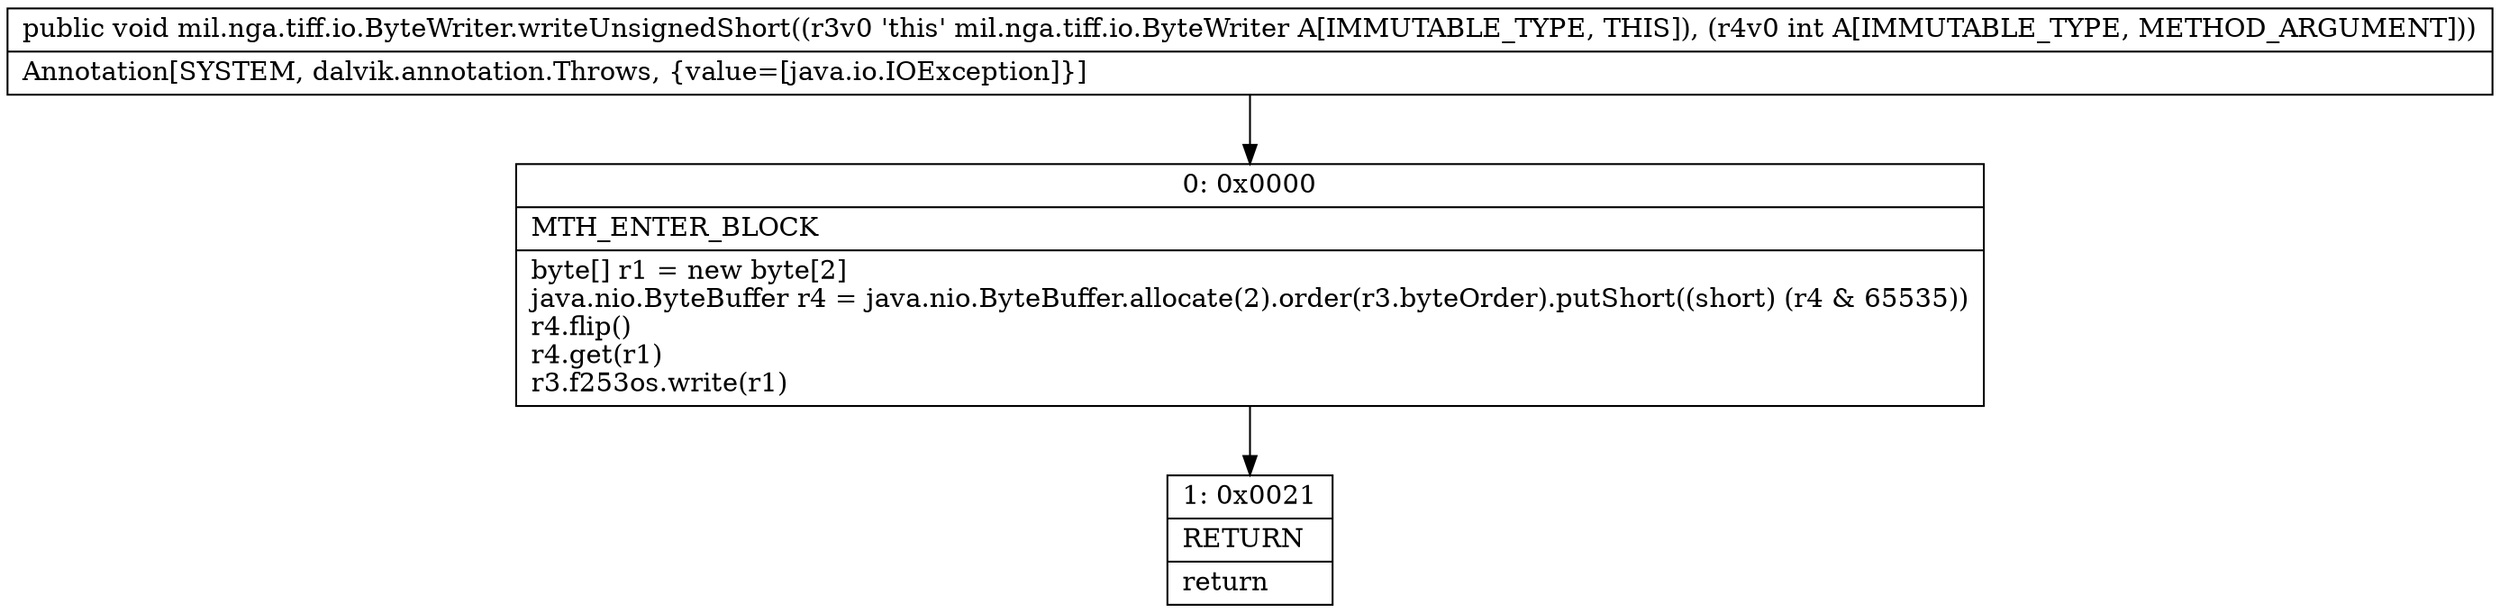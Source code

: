digraph "CFG formil.nga.tiff.io.ByteWriter.writeUnsignedShort(I)V" {
Node_0 [shape=record,label="{0\:\ 0x0000|MTH_ENTER_BLOCK\l|byte[] r1 = new byte[2]\ljava.nio.ByteBuffer r4 = java.nio.ByteBuffer.allocate(2).order(r3.byteOrder).putShort((short) (r4 & 65535))\lr4.flip()\lr4.get(r1)\lr3.f253os.write(r1)\l}"];
Node_1 [shape=record,label="{1\:\ 0x0021|RETURN\l|return\l}"];
MethodNode[shape=record,label="{public void mil.nga.tiff.io.ByteWriter.writeUnsignedShort((r3v0 'this' mil.nga.tiff.io.ByteWriter A[IMMUTABLE_TYPE, THIS]), (r4v0 int A[IMMUTABLE_TYPE, METHOD_ARGUMENT]))  | Annotation[SYSTEM, dalvik.annotation.Throws, \{value=[java.io.IOException]\}]\l}"];
MethodNode -> Node_0;
Node_0 -> Node_1;
}

